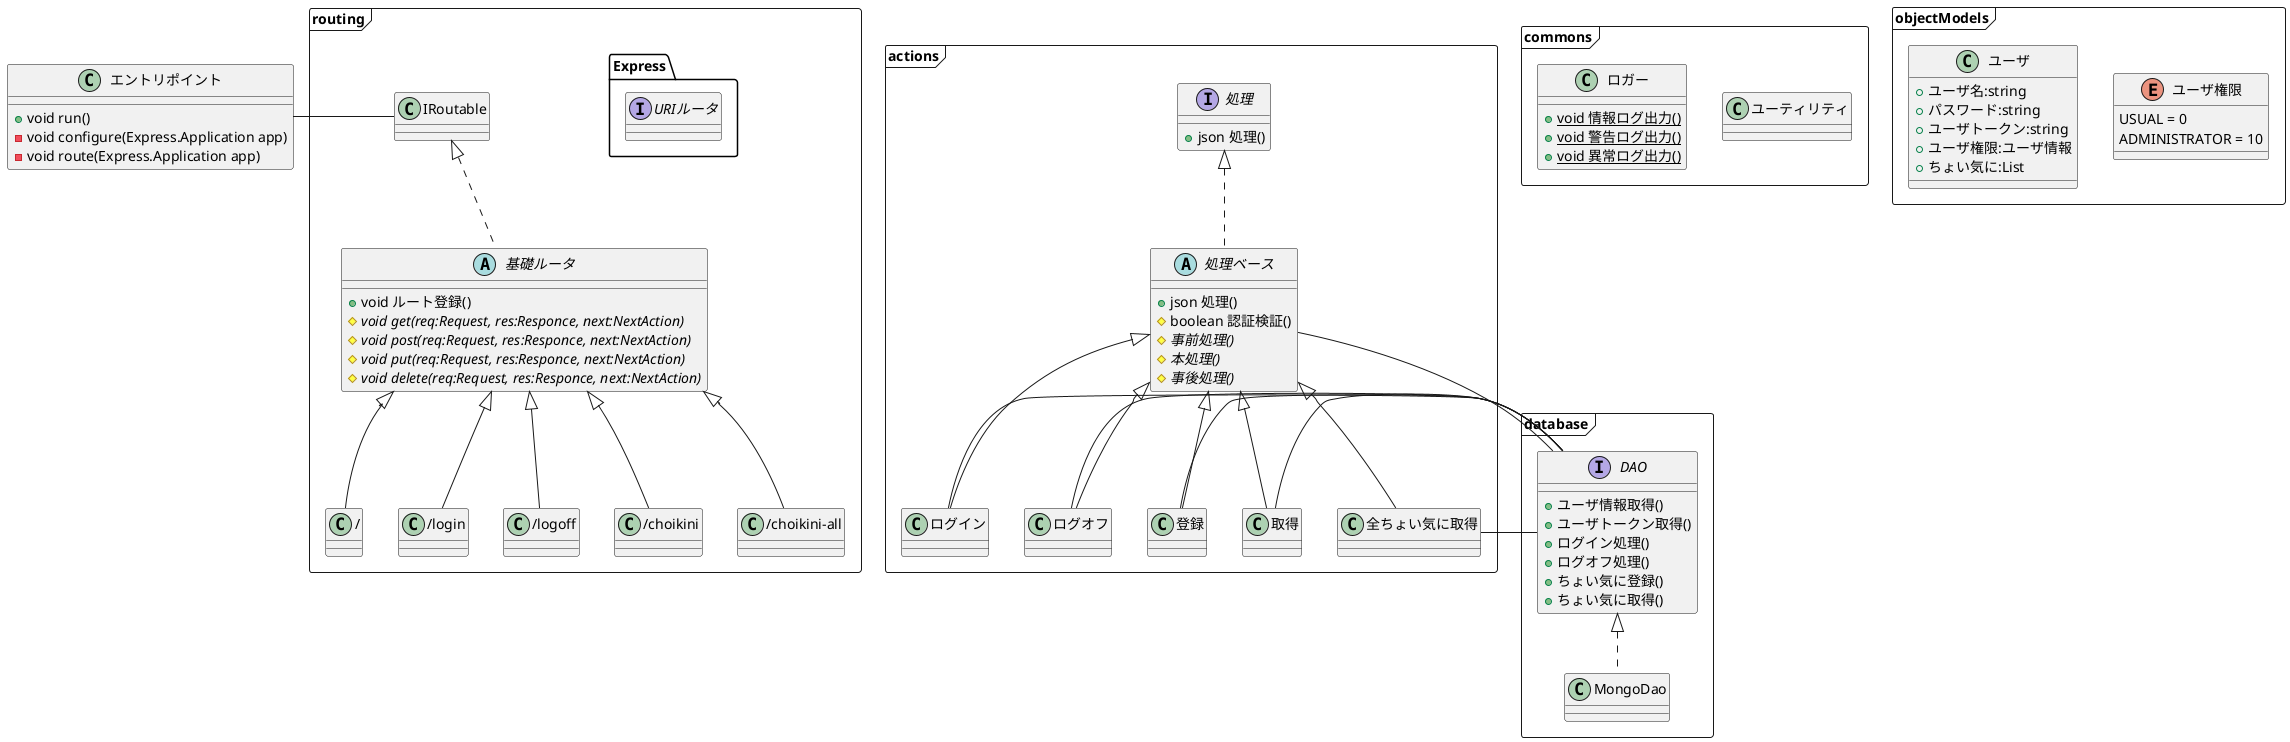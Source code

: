 @startuml

    
    package commons <<Frame>> {
        class ユーティリティ {

        }

        class Logger as "ロガー" {
            +{static} void 情報ログ出力()
            +{static} void 警告ログ出力()
            +{static} void 異常ログ出力()
            
        }
        
    }
    
    
    class Application as "エントリポイント" {
        +void run()
        -void configure(Express.Application app)
        -void route(Express.Application app)
    }

    package routing <<Frame>> {

        Application - IRoutable
        interface Express.IRoute as "URIルータ" {
        }

        IRoutable <|.. RouteBase
        abstract class RouteBase as "基礎ルータ" {
            +void ルート登録()
            #{abstract}void get(req:Request, res:Responce, next:NextAction)
            #{abstract}void post(req:Request, res:Responce, next:NextAction)
            #{abstract}void put(req:Request, res:Responce, next:NextAction)
            #{abstract}void delete(req:Request, res:Responce, next:NextAction)
        }

        RouteBase <|-- Index
        class Index as "/" {
        }

        RouteBase <|-- Login
        class Login as "/login" {
        }

        RouteBase <|-- Logoff
        class Logoff as "/logoff" {
        }

        RouteBase <|-- Choikini
        class Choikini as "/choikini" {
        }
        
        RouteBase <|-- ChoikiniAll
        class ChoikiniAll as "/choikini-all" {
        }

    }
    
    
    package actions <<Frame>> {
        interface IActionable as "処理" {
            +json 処理()
        }

        IActionable <|.. ActionBase
        abstract class ActionBase as "処理ベース" {
            +json 処理()
            #boolean 認証検証()
            #{abstract} 事前処理()
            #{abstract} 本処理()
            #{abstract} 事後処理()
        }
        
        ActionBase <|-- LoginAction
        class LoginAction as "ログイン" {
        }
        
        ActionBase <|-- LogoffAction
        class LogoffAction as "ログオフ" {
        }

        ActionBase <|-- RegistAction
        class RegistAction as "登録" {
        }

        ActionBase <|-- SelectAction
        class SelectAction as "取得" {
        }

        ActionBase <|-- SelectAllAction
        class SelectAllAction as "全ちょい気に取得" {
        }

    }
    
    
    
    package database <<Frame>> {

        ActionBase - Dao
        LoginAction - Dao
        LogoffAction - Dao
        RegistAction - Dao
        SelectAction - Dao
        SelectAllAction - Dao
        interface Dao as "DAO" {
            +ユーザ情報取得()
            +ユーザトークン取得()
            +ログイン処理()
            +ログオフ処理()
            +ちょい気に登録()
            +ちょい気に取得()
            
        }

        Dao <|.. MongoDao
        class MongoDao {
        }

    }
    
    
    package objectModels <<Frame>> {
        enum userAuthType as "ユーザ権限" {
            USUAL = 0
            ADMINISTRATOR = 10
        }
    
        class User as "ユーザ" {
            +ユーザ名:string
            +パスワード:string
            +ユーザトークン:string
            +ユーザ権限:ユーザ情報
            +ちょい気に:List
        }
 
    }



@enduml
